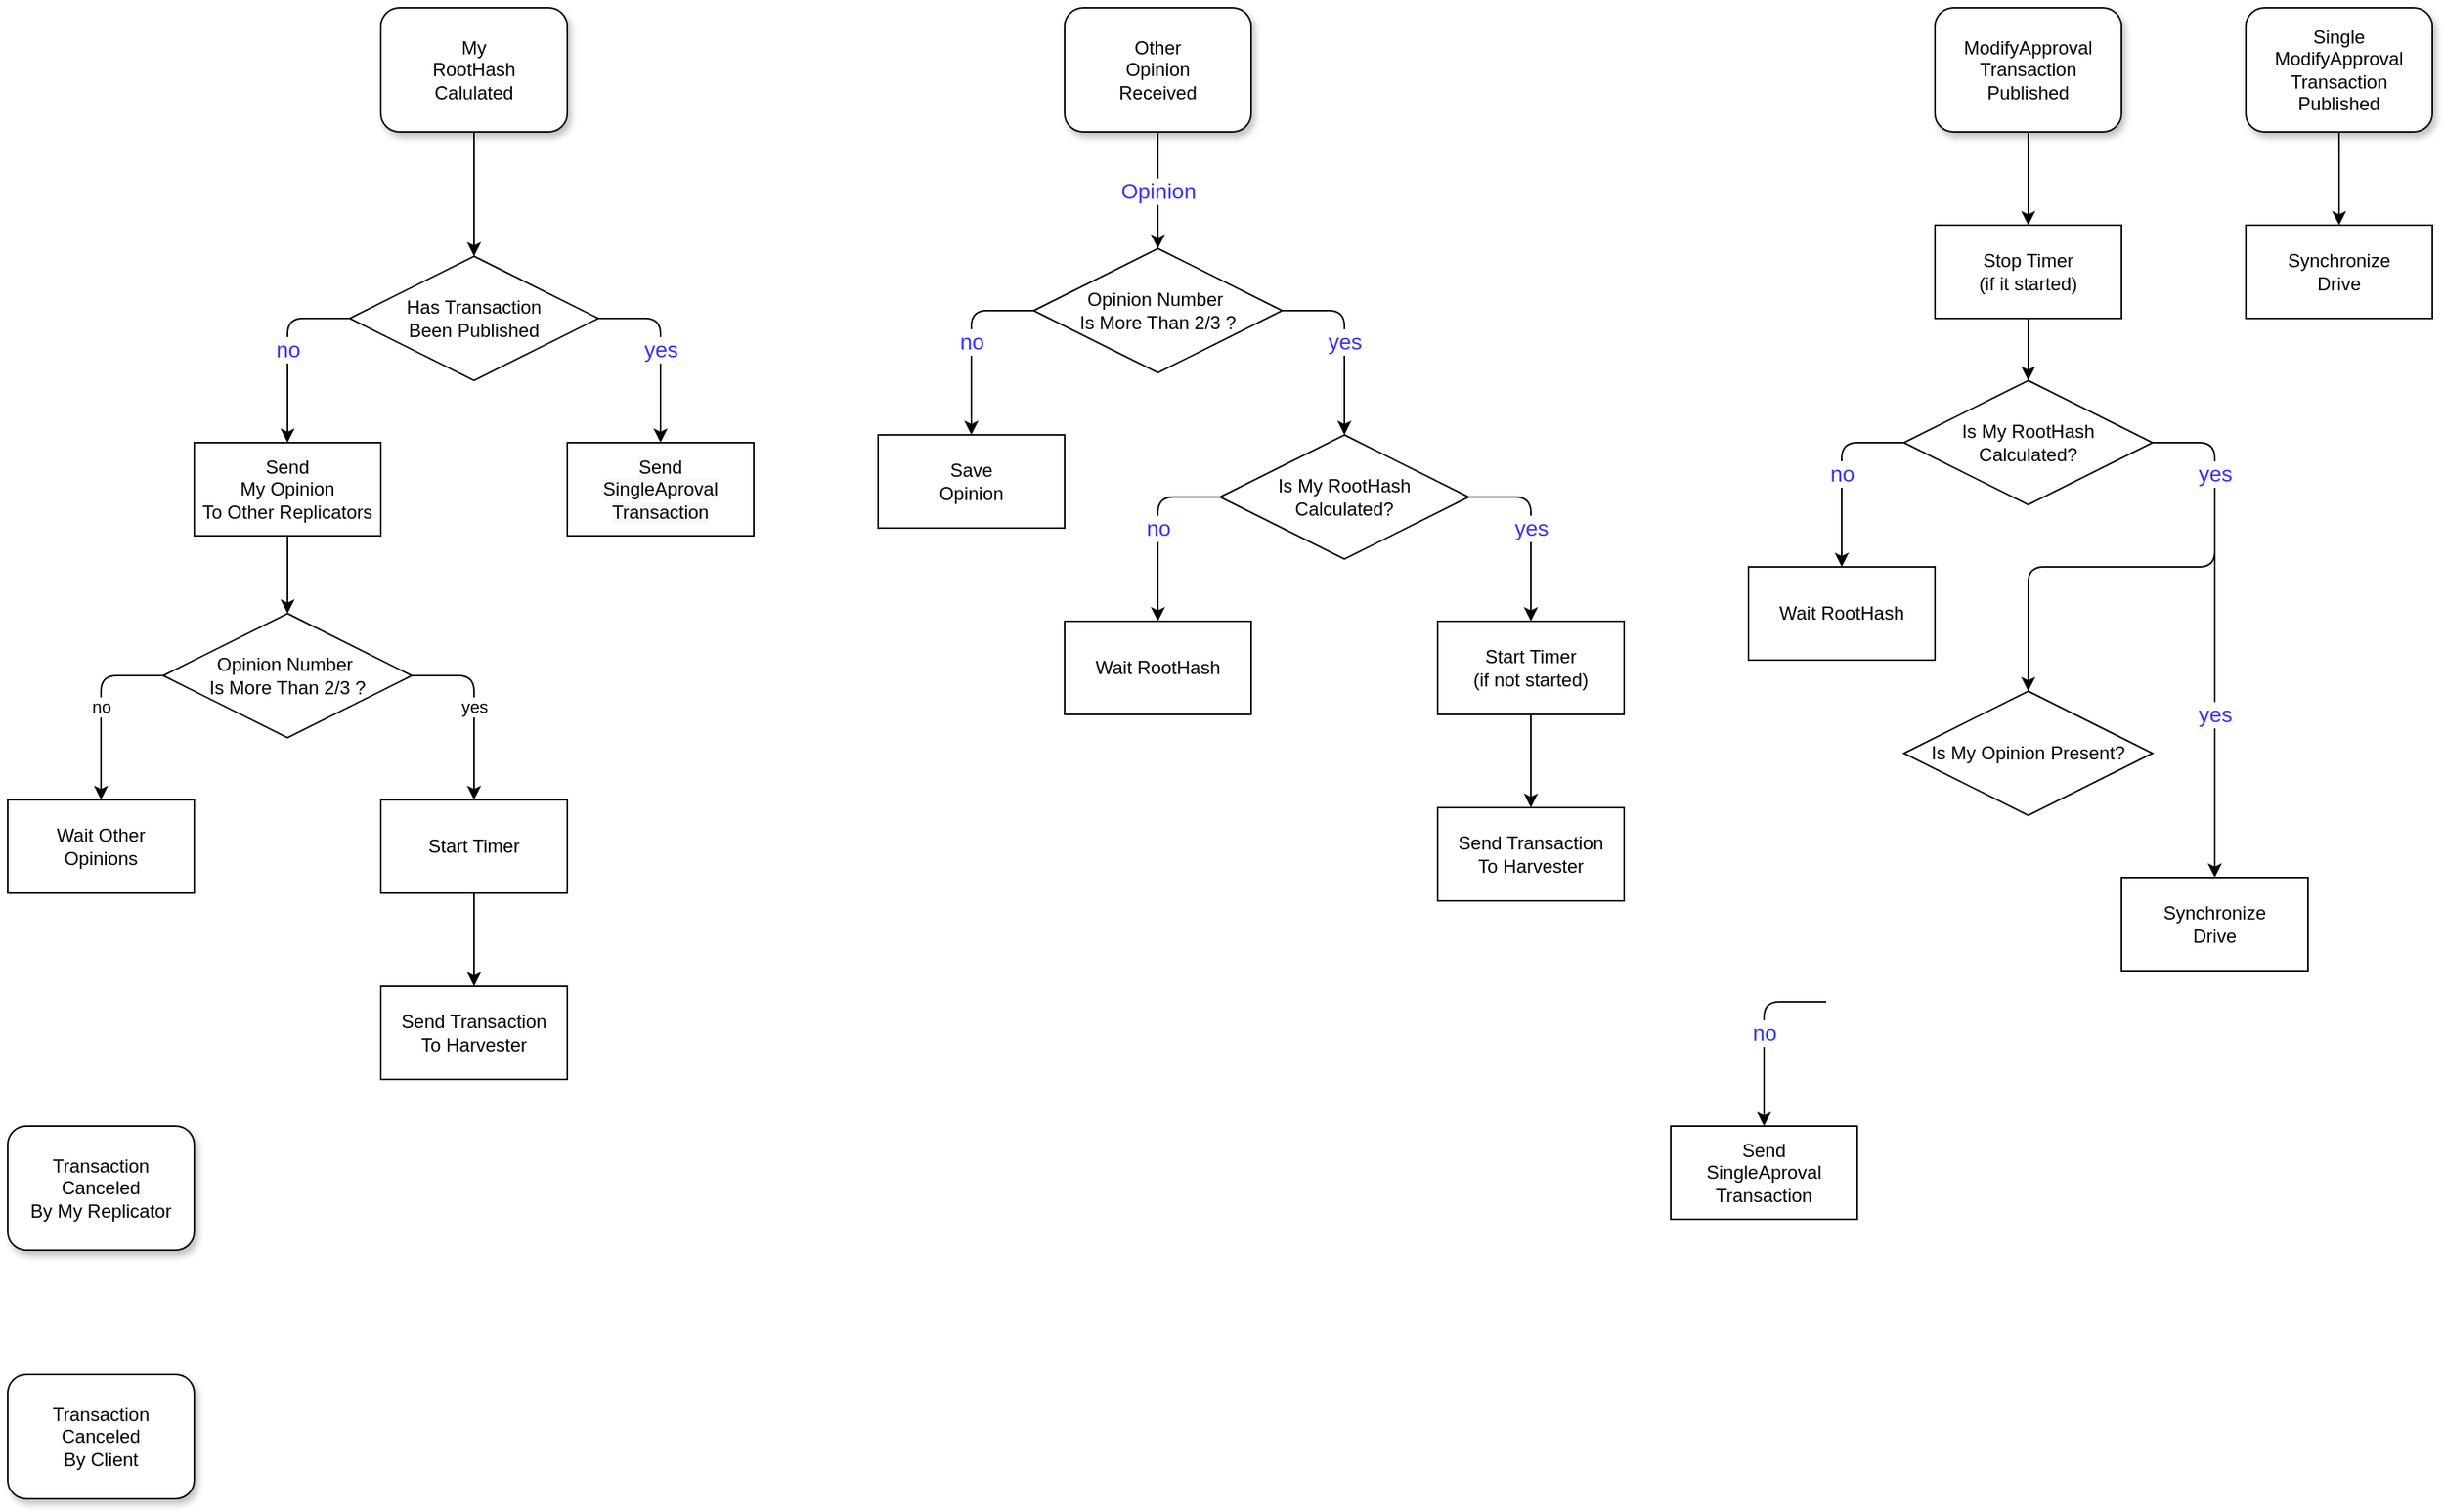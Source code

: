 <mxfile version="14.7.4" type="embed"><diagram id="3hxzyZlekJFAknyL-_68" name="Page-1"><mxGraphModel dx="836" dy="557" grid="1" gridSize="10" guides="1" tooltips="1" connect="1" arrows="1" fold="1" page="1" pageScale="1" pageWidth="827" pageHeight="1169" math="0" shadow="0"><root><mxCell id="0"/><mxCell id="1" parent="0"/><mxCell id="JMEFJzcEO7WekP3bRmoO-1" value="My&lt;br&gt;RootHash&lt;br&gt;Calulated" style="rounded=1;whiteSpace=wrap;html=1;glass=0;shadow=1;" parent="1" vertex="1"><mxGeometry x="280" y="40" width="120" height="80" as="geometry"/></mxCell><mxCell id="JMEFJzcEO7WekP3bRmoO-2" value="ModifyApproval&lt;br&gt;Transaction&lt;br&gt;Published" style="rounded=1;whiteSpace=wrap;html=1;shadow=1;sketch=0;" parent="1" vertex="1"><mxGeometry x="1280" y="40" width="120" height="80" as="geometry"/></mxCell><mxCell id="JMEFJzcEO7WekP3bRmoO-3" value="Other&lt;br&gt;Opinion&lt;br&gt;Received" style="rounded=1;whiteSpace=wrap;html=1;shadow=1;" parent="1" vertex="1"><mxGeometry x="720" y="40" width="120" height="80" as="geometry"/></mxCell><mxCell id="JMEFJzcEO7WekP3bRmoO-5" value="Opinion" style="endArrow=classic;html=1;entryX=0.5;entryY=0;entryDx=0;entryDy=0;exitX=0.5;exitY=1;exitDx=0;exitDy=0;fontSize=14;fontColor=#3333FF;" parent="1" source="JMEFJzcEO7WekP3bRmoO-3" target="JMEFJzcEO7WekP3bRmoO-6" edge="1"><mxGeometry width="50" height="50" relative="1" as="geometry"><mxPoint x="1070" y="120" as="sourcePoint"/><mxPoint x="780" y="190" as="targetPoint"/><Array as="points"><mxPoint x="780" y="150"/></Array></mxGeometry></mxCell><mxCell id="JMEFJzcEO7WekP3bRmoO-6" value="Opinion Number&amp;nbsp;&lt;br&gt;Is More Than 2/3 ?" style="rhombus;whiteSpace=wrap;html=1;" parent="1" vertex="1"><mxGeometry x="700" y="195" width="160" height="80" as="geometry"/></mxCell><mxCell id="JMEFJzcEO7WekP3bRmoO-7" value="yes" style="endArrow=classic;html=1;exitX=1;exitY=0.5;exitDx=0;exitDy=0;fontSize=14;fontColor=#3333FF;" parent="1" source="JMEFJzcEO7WekP3bRmoO-6" edge="1"><mxGeometry width="50" height="50" relative="1" as="geometry"><mxPoint x="850" y="375" as="sourcePoint"/><mxPoint x="900" y="315" as="targetPoint"/><Array as="points"><mxPoint x="900" y="235"/></Array></mxGeometry></mxCell><mxCell id="JMEFJzcEO7WekP3bRmoO-8" value="no" style="endArrow=classic;html=1;exitX=0;exitY=0.5;exitDx=0;exitDy=0;fontSize=14;fontColor=#3333FF;" parent="1" source="JMEFJzcEO7WekP3bRmoO-6" edge="1"><mxGeometry width="50" height="50" relative="1" as="geometry"><mxPoint x="550" y="385" as="sourcePoint"/><mxPoint x="660" y="315" as="targetPoint"/><Array as="points"><mxPoint x="660" y="235"/></Array></mxGeometry></mxCell><mxCell id="JMEFJzcEO7WekP3bRmoO-9" value="Save&lt;br&gt;Opinion" style="rounded=0;whiteSpace=wrap;html=1;shadow=0;glass=0;sketch=0;" parent="1" vertex="1"><mxGeometry x="600" y="315" width="120" height="60" as="geometry"/></mxCell><mxCell id="JMEFJzcEO7WekP3bRmoO-10" value="Is My RootHash&lt;br&gt;Calculated?" style="rhombus;whiteSpace=wrap;html=1;" parent="1" vertex="1"><mxGeometry x="820" y="315" width="160" height="80" as="geometry"/></mxCell><mxCell id="JMEFJzcEO7WekP3bRmoO-11" value="yes" style="endArrow=classic;html=1;exitX=1;exitY=0.5;exitDx=0;exitDy=0;fontSize=14;fontColor=#3333FF;" parent="1" edge="1"><mxGeometry width="50" height="50" relative="1" as="geometry"><mxPoint x="980" y="355" as="sourcePoint"/><mxPoint x="1020" y="435" as="targetPoint"/><Array as="points"><mxPoint x="1020" y="355"/></Array></mxGeometry></mxCell><mxCell id="JMEFJzcEO7WekP3bRmoO-12" value="no" style="endArrow=classic;html=1;exitX=0;exitY=0.5;exitDx=0;exitDy=0;fontSize=14;fontColor=#3333FF;" parent="1" edge="1"><mxGeometry width="50" height="50" relative="1" as="geometry"><mxPoint x="820" y="355" as="sourcePoint"/><mxPoint x="780" y="435" as="targetPoint"/><Array as="points"><mxPoint x="780" y="355"/></Array></mxGeometry></mxCell><mxCell id="JMEFJzcEO7WekP3bRmoO-13" value="Wait RootHash" style="rounded=0;whiteSpace=wrap;html=1;shadow=0;glass=0;sketch=0;" parent="1" vertex="1"><mxGeometry x="720" y="435" width="120" height="60" as="geometry"/></mxCell><mxCell id="JMEFJzcEO7WekP3bRmoO-14" value="Start Timer&lt;br&gt;(if not started)" style="rounded=0;whiteSpace=wrap;html=1;shadow=0;glass=0;sketch=0;" parent="1" vertex="1"><mxGeometry x="960" y="435" width="120" height="60" as="geometry"/></mxCell><mxCell id="JMEFJzcEO7WekP3bRmoO-15" value="&lt;span&gt;Send Transaction&lt;/span&gt;&lt;br&gt;&lt;span&gt;To Harvester&lt;/span&gt;" style="rounded=0;whiteSpace=wrap;html=1;shadow=0;glass=0;sketch=0;" parent="1" vertex="1"><mxGeometry x="960" y="555" width="120" height="60" as="geometry"/></mxCell><mxCell id="JMEFJzcEO7WekP3bRmoO-16" value="" style="endArrow=classic;html=1;" parent="1" edge="1"><mxGeometry width="50" height="50" relative="1" as="geometry"><mxPoint x="1020" y="495" as="sourcePoint"/><mxPoint x="1020" y="555" as="targetPoint"/></mxGeometry></mxCell><mxCell id="JMEFJzcEO7WekP3bRmoO-19" value="Opinion Number&amp;nbsp;&lt;br&gt;Is More Than 2/3 ?" style="rhombus;whiteSpace=wrap;html=1;" parent="1" vertex="1"><mxGeometry x="140" y="430" width="160" height="80" as="geometry"/></mxCell><mxCell id="JMEFJzcEO7WekP3bRmoO-20" value="no" style="endArrow=classic;html=1;exitX=0;exitY=0.5;exitDx=0;exitDy=0;" parent="1" edge="1"><mxGeometry width="50" height="50" relative="1" as="geometry"><mxPoint x="140" y="470" as="sourcePoint"/><mxPoint x="100" y="550" as="targetPoint"/><Array as="points"><mxPoint x="100" y="470"/></Array></mxGeometry></mxCell><mxCell id="JMEFJzcEO7WekP3bRmoO-21" value="yes" style="endArrow=classic;html=1;exitX=1;exitY=0.5;exitDx=0;exitDy=0;" parent="1" edge="1"><mxGeometry width="50" height="50" relative="1" as="geometry"><mxPoint x="300" y="470" as="sourcePoint"/><mxPoint x="340" y="550" as="targetPoint"/><Array as="points"><mxPoint x="340" y="470"/></Array></mxGeometry></mxCell><mxCell id="JMEFJzcEO7WekP3bRmoO-23" value="Wait Other&lt;br&gt;Opinions" style="rounded=0;whiteSpace=wrap;html=1;shadow=0;glass=0;sketch=0;" parent="1" vertex="1"><mxGeometry x="40" y="550" width="120" height="60" as="geometry"/></mxCell><mxCell id="JMEFJzcEO7WekP3bRmoO-24" value="Start Timer" style="rounded=0;whiteSpace=wrap;html=1;shadow=0;glass=0;sketch=0;" parent="1" vertex="1"><mxGeometry x="280" y="550" width="120" height="60" as="geometry"/></mxCell><mxCell id="JMEFJzcEO7WekP3bRmoO-25" value="&lt;span&gt;Send Transaction&lt;/span&gt;&lt;br&gt;&lt;span&gt;To Harvester&lt;/span&gt;" style="rounded=0;whiteSpace=wrap;html=1;shadow=0;glass=0;sketch=0;" parent="1" vertex="1"><mxGeometry x="280" y="670" width="120" height="60" as="geometry"/></mxCell><mxCell id="JMEFJzcEO7WekP3bRmoO-26" value="" style="endArrow=classic;html=1;" parent="1" edge="1"><mxGeometry width="50" height="50" relative="1" as="geometry"><mxPoint x="340" y="610" as="sourcePoint"/><mxPoint x="340" y="670" as="targetPoint"/></mxGeometry></mxCell><mxCell id="JMEFJzcEO7WekP3bRmoO-27" value="" style="endArrow=classic;html=1;exitX=0.5;exitY=1;exitDx=0;exitDy=0;entryX=0.5;entryY=0;entryDx=0;entryDy=0;" parent="1" source="JMEFJzcEO7WekP3bRmoO-1" target="JMEFJzcEO7WekP3bRmoO-34" edge="1"><mxGeometry width="50" height="50" relative="1" as="geometry"><mxPoint x="160" y="210" as="sourcePoint"/><mxPoint x="340" y="190" as="targetPoint"/></mxGeometry></mxCell><mxCell id="JMEFJzcEO7WekP3bRmoO-30" value="Send&lt;br&gt;SingleAproval&lt;br&gt;Transaction" style="rounded=0;whiteSpace=wrap;html=1;shadow=0;glass=0;sketch=0;" parent="1" vertex="1"><mxGeometry x="1110" y="760" width="120" height="60" as="geometry"/></mxCell><mxCell id="JMEFJzcEO7WekP3bRmoO-31" value="Is My RootHash&lt;br&gt;Calculated?" style="rhombus;whiteSpace=wrap;html=1;" parent="1" vertex="1"><mxGeometry x="1260" y="280" width="160" height="80" as="geometry"/></mxCell><mxCell id="JMEFJzcEO7WekP3bRmoO-32" value="no" style="endArrow=classic;html=1;exitX=0;exitY=0.5;exitDx=0;exitDy=0;fontSize=14;fontColor=#3333FF;" parent="1" edge="1"><mxGeometry width="50" height="50" relative="1" as="geometry"><mxPoint x="1260" y="320" as="sourcePoint"/><mxPoint x="1220" y="400" as="targetPoint"/><Array as="points"><mxPoint x="1220" y="320"/></Array></mxGeometry></mxCell><mxCell id="JMEFJzcEO7WekP3bRmoO-33" value="Stop Timer&lt;br&gt;(if it started)" style="rounded=0;whiteSpace=wrap;html=1;shadow=0;glass=0;sketch=0;" parent="1" vertex="1"><mxGeometry x="1280" y="180" width="120" height="60" as="geometry"/></mxCell><mxCell id="JMEFJzcEO7WekP3bRmoO-34" value="Has Transaction&lt;br&gt;Been Published" style="rhombus;whiteSpace=wrap;html=1;" parent="1" vertex="1"><mxGeometry x="260" y="200" width="160" height="80" as="geometry"/></mxCell><mxCell id="JMEFJzcEO7WekP3bRmoO-35" value="no" style="endArrow=classic;html=1;exitX=0;exitY=0.5;exitDx=0;exitDy=0;fontSize=14;fontColor=#3333FF;" parent="1" edge="1"><mxGeometry width="50" height="50" relative="1" as="geometry"><mxPoint x="260" y="240" as="sourcePoint"/><mxPoint x="220" y="320" as="targetPoint"/><Array as="points"><mxPoint x="220" y="240"/></Array></mxGeometry></mxCell><mxCell id="JMEFJzcEO7WekP3bRmoO-36" value="yes" style="endArrow=classic;html=1;exitX=1;exitY=0.5;exitDx=0;exitDy=0;fontSize=14;fontColor=#3333FF;" parent="1" edge="1"><mxGeometry width="50" height="50" relative="1" as="geometry"><mxPoint x="420" y="240" as="sourcePoint"/><mxPoint x="460" y="320" as="targetPoint"/><Array as="points"><mxPoint x="460" y="240"/></Array></mxGeometry></mxCell><mxCell id="JMEFJzcEO7WekP3bRmoO-37" value="&lt;span style=&quot;color: rgb(0 , 0 , 0) ; font-family: &amp;#34;helvetica&amp;#34; ; font-size: 12px ; font-style: normal ; font-weight: 400 ; letter-spacing: normal ; text-align: center ; text-indent: 0px ; text-transform: none ; word-spacing: 0px ; background-color: rgb(248 , 249 , 250) ; display: inline ; float: none&quot;&gt;Send&lt;/span&gt;&lt;br style=&quot;color: rgb(0 , 0 , 0) ; font-family: &amp;#34;helvetica&amp;#34; ; font-size: 12px ; font-style: normal ; font-weight: 400 ; letter-spacing: normal ; text-align: center ; text-indent: 0px ; text-transform: none ; word-spacing: 0px ; background-color: rgb(248 , 249 , 250)&quot;&gt;&lt;span style=&quot;color: rgb(0 , 0 , 0) ; font-family: &amp;#34;helvetica&amp;#34; ; font-size: 12px ; font-style: normal ; font-weight: 400 ; letter-spacing: normal ; text-align: center ; text-indent: 0px ; text-transform: none ; word-spacing: 0px ; background-color: rgb(248 , 249 , 250) ; display: inline ; float: none&quot;&gt;SingleAproval&lt;/span&gt;&lt;br style=&quot;color: rgb(0 , 0 , 0) ; font-family: &amp;#34;helvetica&amp;#34; ; font-size: 12px ; font-style: normal ; font-weight: 400 ; letter-spacing: normal ; text-align: center ; text-indent: 0px ; text-transform: none ; word-spacing: 0px ; background-color: rgb(248 , 249 , 250)&quot;&gt;&lt;span style=&quot;color: rgb(0 , 0 , 0) ; font-family: &amp;#34;helvetica&amp;#34; ; font-size: 12px ; font-style: normal ; font-weight: 400 ; letter-spacing: normal ; text-align: center ; text-indent: 0px ; text-transform: none ; word-spacing: 0px ; background-color: rgb(248 , 249 , 250) ; display: inline ; float: none&quot;&gt;Transaction&lt;/span&gt;" style="rounded=0;whiteSpace=wrap;html=1;shadow=0;glass=0;sketch=0;" parent="1" vertex="1"><mxGeometry x="400" y="320" width="120" height="60" as="geometry"/></mxCell><mxCell id="JMEFJzcEO7WekP3bRmoO-38" value="Wait RootHash" style="rounded=0;whiteSpace=wrap;html=1;shadow=0;glass=0;sketch=0;" parent="1" vertex="1"><mxGeometry x="1160" y="400" width="120" height="60" as="geometry"/></mxCell><mxCell id="JMEFJzcEO7WekP3bRmoO-39" value="" style="endArrow=classic;html=1;exitX=0.5;exitY=1;exitDx=0;exitDy=0;entryX=0.5;entryY=0;entryDx=0;entryDy=0;" parent="1" source="JMEFJzcEO7WekP3bRmoO-2" target="JMEFJzcEO7WekP3bRmoO-33" edge="1"><mxGeometry width="50" height="50" relative="1" as="geometry"><mxPoint x="1190" y="750" as="sourcePoint"/><mxPoint x="1240" y="700" as="targetPoint"/></mxGeometry></mxCell><mxCell id="JMEFJzcEO7WekP3bRmoO-40" value="" style="endArrow=classic;html=1;exitX=0.5;exitY=1;exitDx=0;exitDy=0;" parent="1" source="JMEFJzcEO7WekP3bRmoO-33" target="JMEFJzcEO7WekP3bRmoO-31" edge="1"><mxGeometry width="50" height="50" relative="1" as="geometry"><mxPoint x="1490" y="290" as="sourcePoint"/><mxPoint x="1540" y="240" as="targetPoint"/></mxGeometry></mxCell><mxCell id="JMEFJzcEO7WekP3bRmoO-41" value="yes" style="endArrow=classic;html=1;exitX=1;exitY=0.5;exitDx=0;exitDy=0;fontSize=14;fontColor=#3333FF;entryX=0.5;entryY=0;entryDx=0;entryDy=0;" parent="1" target="VQsclywmffaOFnbAgXFg-1" edge="1"><mxGeometry x="-0.625" width="50" height="50" relative="1" as="geometry"><mxPoint x="1420" y="320" as="sourcePoint"/><mxPoint x="1460" y="480" as="targetPoint"/><Array as="points"><mxPoint x="1460" y="320"/><mxPoint x="1460" y="400"/><mxPoint x="1340" y="400"/></Array><mxPoint as="offset"/></mxGeometry></mxCell><mxCell id="JMEFJzcEO7WekP3bRmoO-48" value="Single&lt;br&gt;ModifyApproval&lt;br&gt;Transaction&lt;br&gt;Published" style="rounded=1;whiteSpace=wrap;html=1;shadow=1;sketch=0;" parent="1" vertex="1"><mxGeometry x="1480" y="40" width="120" height="80" as="geometry"/></mxCell><mxCell id="VQsclywmffaOFnbAgXFg-1" value="Is My Opinion Present?" style="rhombus;whiteSpace=wrap;html=1;" parent="1" vertex="1"><mxGeometry x="1260" y="480" width="160" height="80" as="geometry"/></mxCell><mxCell id="VQsclywmffaOFnbAgXFg-2" value="no" style="endArrow=classic;html=1;exitX=0;exitY=0.5;exitDx=0;exitDy=0;fontSize=14;fontColor=#3333FF;" parent="1" edge="1"><mxGeometry width="50" height="50" relative="1" as="geometry"><mxPoint x="1210" y="680" as="sourcePoint"/><mxPoint x="1170" y="760" as="targetPoint"/><Array as="points"><mxPoint x="1170" y="680"/></Array></mxGeometry></mxCell><mxCell id="VQsclywmffaOFnbAgXFg-3" value="yes" style="endArrow=classic;html=1;fontSize=14;fontColor=#3333FF;" parent="1" edge="1"><mxGeometry width="50" height="50" relative="1" as="geometry"><mxPoint x="1460" y="390" as="sourcePoint"/><mxPoint x="1460" y="600" as="targetPoint"/><Array as="points"><mxPoint x="1460" y="520"/></Array></mxGeometry></mxCell><mxCell id="VQsclywmffaOFnbAgXFg-4" value="Synchronize&lt;br&gt;Drive" style="rounded=0;whiteSpace=wrap;html=1;shadow=0;glass=0;sketch=0;" parent="1" vertex="1"><mxGeometry x="1400" y="600" width="120" height="60" as="geometry"/></mxCell><mxCell id="VQsclywmffaOFnbAgXFg-6" value="Transaction&lt;br&gt;Canceled&lt;br&gt;By My Replicator" style="rounded=1;whiteSpace=wrap;html=1;glass=0;shadow=1;" parent="1" vertex="1"><mxGeometry x="40" y="760" width="120" height="80" as="geometry"/></mxCell><mxCell id="VQsclywmffaOFnbAgXFg-7" value="Transaction&lt;br&gt;Canceled&lt;br&gt;By Client" style="rounded=1;whiteSpace=wrap;html=1;glass=0;shadow=1;" parent="1" vertex="1"><mxGeometry x="40" y="920" width="120" height="80" as="geometry"/></mxCell><mxCell id="EvXteiSqE8ztGM5SMhLt-1" value="Synchronize&lt;br&gt;Drive" style="rounded=0;whiteSpace=wrap;html=1;shadow=0;glass=0;sketch=0;" parent="1" vertex="1"><mxGeometry x="1480" y="180" width="120" height="60" as="geometry"/></mxCell><mxCell id="EvXteiSqE8ztGM5SMhLt-2" value="" style="endArrow=classic;html=1;exitX=0.5;exitY=1;exitDx=0;exitDy=0;entryX=0.5;entryY=0;entryDx=0;entryDy=0;" parent="1" source="JMEFJzcEO7WekP3bRmoO-48" target="EvXteiSqE8ztGM5SMhLt-1" edge="1"><mxGeometry width="50" height="50" relative="1" as="geometry"><mxPoint x="1090" y="510" as="sourcePoint"/><mxPoint x="1140" y="460" as="targetPoint"/></mxGeometry></mxCell><mxCell id="EvXteiSqE8ztGM5SMhLt-3" value="&lt;span style=&quot;color: rgb(0 , 0 , 0) ; font-family: &amp;#34;helvetica&amp;#34; ; font-size: 12px ; font-style: normal ; font-weight: 400 ; letter-spacing: normal ; text-align: center ; text-indent: 0px ; text-transform: none ; word-spacing: 0px ; background-color: rgb(248 , 249 , 250) ; display: inline ; float: none&quot;&gt;Send&lt;/span&gt;&lt;br style=&quot;color: rgb(0 , 0 , 0) ; font-family: &amp;#34;helvetica&amp;#34; ; font-size: 12px ; font-style: normal ; font-weight: 400 ; letter-spacing: normal ; text-align: center ; text-indent: 0px ; text-transform: none ; word-spacing: 0px ; background-color: rgb(248 , 249 , 250)&quot;&gt;&lt;font face=&quot;helvetica&quot;&gt;My Opinion&lt;/font&gt;&lt;br style=&quot;color: rgb(0 , 0 , 0) ; font-family: &amp;#34;helvetica&amp;#34; ; font-size: 12px ; font-style: normal ; font-weight: 400 ; letter-spacing: normal ; text-align: center ; text-indent: 0px ; text-transform: none ; word-spacing: 0px ; background-color: rgb(248 , 249 , 250)&quot;&gt;&lt;font face=&quot;helvetica&quot;&gt;To Other Replicators&lt;/font&gt;" style="rounded=0;whiteSpace=wrap;html=1;shadow=0;glass=0;sketch=0;" parent="1" vertex="1"><mxGeometry x="160" y="320" width="120" height="60" as="geometry"/></mxCell><mxCell id="EvXteiSqE8ztGM5SMhLt-4" value="" style="endArrow=classic;html=1;exitX=0.5;exitY=1;exitDx=0;exitDy=0;entryX=0.5;entryY=0;entryDx=0;entryDy=0;" parent="1" source="EvXteiSqE8ztGM5SMhLt-3" target="JMEFJzcEO7WekP3bRmoO-19" edge="1"><mxGeometry width="50" height="50" relative="1" as="geometry"><mxPoint x="70" y="440" as="sourcePoint"/><mxPoint x="120" y="390" as="targetPoint"/></mxGeometry></mxCell></root></mxGraphModel></diagram></mxfile>